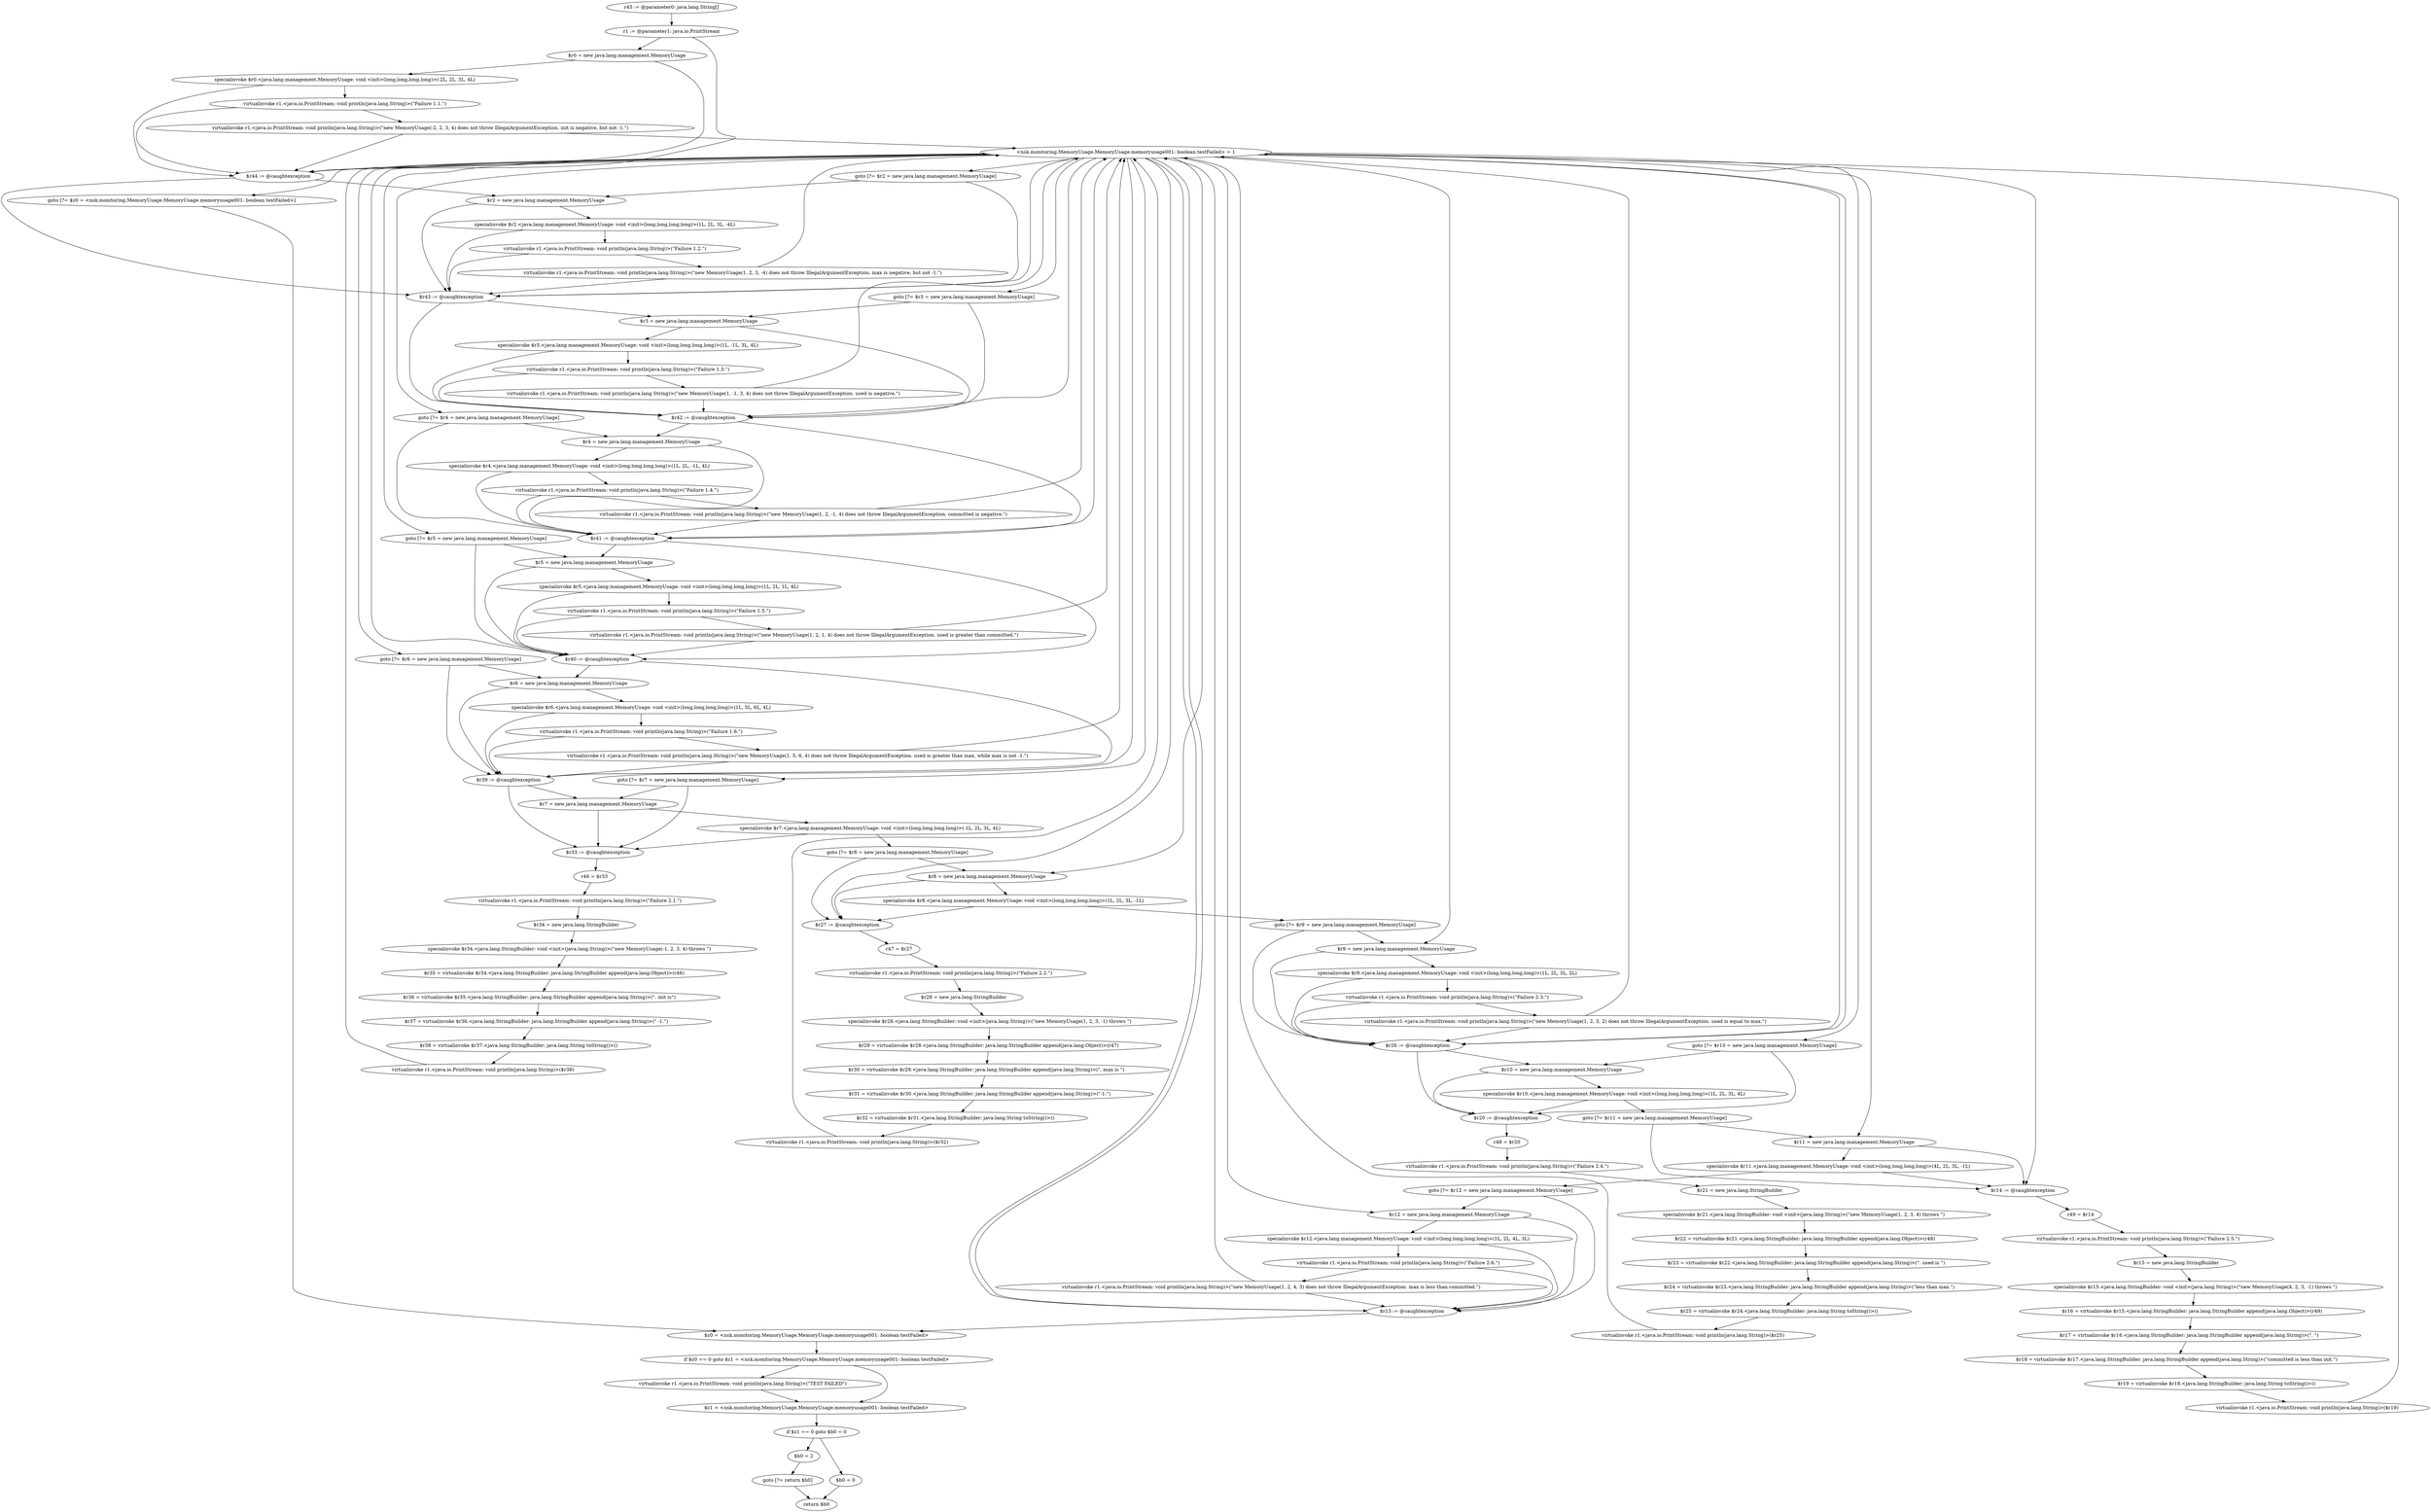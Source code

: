 digraph "unitGraph" {
    "r45 := @parameter0: java.lang.String[]"
    "r1 := @parameter1: java.io.PrintStream"
    "$r0 = new java.lang.management.MemoryUsage"
    "specialinvoke $r0.<java.lang.management.MemoryUsage: void <init>(long,long,long,long)>(-2L, 2L, 3L, 4L)"
    "virtualinvoke r1.<java.io.PrintStream: void println(java.lang.String)>(\"Failure 1.1.\")"
    "virtualinvoke r1.<java.io.PrintStream: void println(java.lang.String)>(\"new MemoryUsage(-2, 2, 3, 4) does not throw IllegalArgumentException. init is negative, but not -1.\")"
    "<nsk.monitoring.MemoryUsage.MemoryUsage.memoryusage001: boolean testFailed> = 1"
    "goto [?= $r2 = new java.lang.management.MemoryUsage]"
    "$r44 := @caughtexception"
    "$r2 = new java.lang.management.MemoryUsage"
    "specialinvoke $r2.<java.lang.management.MemoryUsage: void <init>(long,long,long,long)>(1L, 2L, 3L, -4L)"
    "virtualinvoke r1.<java.io.PrintStream: void println(java.lang.String)>(\"Failure 1.2.\")"
    "virtualinvoke r1.<java.io.PrintStream: void println(java.lang.String)>(\"new MemoryUsage(1, 2, 3, -4) does not throw IllegalArgumentException. max is negative, but not -1.\")"
    "goto [?= $r3 = new java.lang.management.MemoryUsage]"
    "$r43 := @caughtexception"
    "$r3 = new java.lang.management.MemoryUsage"
    "specialinvoke $r3.<java.lang.management.MemoryUsage: void <init>(long,long,long,long)>(1L, -1L, 3L, 4L)"
    "virtualinvoke r1.<java.io.PrintStream: void println(java.lang.String)>(\"Failure 1.3.\")"
    "virtualinvoke r1.<java.io.PrintStream: void println(java.lang.String)>(\"new MemoryUsage(1, -1, 3, 4) does not throw IllegalArgumentException. used is negative.\")"
    "goto [?= $r4 = new java.lang.management.MemoryUsage]"
    "$r42 := @caughtexception"
    "$r4 = new java.lang.management.MemoryUsage"
    "specialinvoke $r4.<java.lang.management.MemoryUsage: void <init>(long,long,long,long)>(1L, 2L, -1L, 4L)"
    "virtualinvoke r1.<java.io.PrintStream: void println(java.lang.String)>(\"Failure 1.4.\")"
    "virtualinvoke r1.<java.io.PrintStream: void println(java.lang.String)>(\"new MemoryUsage(1, 2, -1, 4) does not throw IllegalArgumentException. committed is negative.\")"
    "goto [?= $r5 = new java.lang.management.MemoryUsage]"
    "$r41 := @caughtexception"
    "$r5 = new java.lang.management.MemoryUsage"
    "specialinvoke $r5.<java.lang.management.MemoryUsage: void <init>(long,long,long,long)>(1L, 2L, 1L, 4L)"
    "virtualinvoke r1.<java.io.PrintStream: void println(java.lang.String)>(\"Failure 1.5.\")"
    "virtualinvoke r1.<java.io.PrintStream: void println(java.lang.String)>(\"new MemoryUsage(1, 2, 1, 4) does not throw IllegalArgumentException. used is greater than committed.\")"
    "goto [?= $r6 = new java.lang.management.MemoryUsage]"
    "$r40 := @caughtexception"
    "$r6 = new java.lang.management.MemoryUsage"
    "specialinvoke $r6.<java.lang.management.MemoryUsage: void <init>(long,long,long,long)>(1L, 5L, 6L, 4L)"
    "virtualinvoke r1.<java.io.PrintStream: void println(java.lang.String)>(\"Failure 1.6.\")"
    "virtualinvoke r1.<java.io.PrintStream: void println(java.lang.String)>(\"new MemoryUsage(1, 5, 6, 4) does not throw IllegalArgumentException. used is greater than max, while max is not -1.\")"
    "goto [?= $r7 = new java.lang.management.MemoryUsage]"
    "$r39 := @caughtexception"
    "$r7 = new java.lang.management.MemoryUsage"
    "specialinvoke $r7.<java.lang.management.MemoryUsage: void <init>(long,long,long,long)>(-1L, 2L, 3L, 4L)"
    "goto [?= $r8 = new java.lang.management.MemoryUsage]"
    "$r33 := @caughtexception"
    "r46 = $r33"
    "virtualinvoke r1.<java.io.PrintStream: void println(java.lang.String)>(\"Failure 2.1.\")"
    "$r34 = new java.lang.StringBuilder"
    "specialinvoke $r34.<java.lang.StringBuilder: void <init>(java.lang.String)>(\"new MemoryUsage(-1, 2, 3, 4) throws \")"
    "$r35 = virtualinvoke $r34.<java.lang.StringBuilder: java.lang.StringBuilder append(java.lang.Object)>(r46)"
    "$r36 = virtualinvoke $r35.<java.lang.StringBuilder: java.lang.StringBuilder append(java.lang.String)>(\". init is\")"
    "$r37 = virtualinvoke $r36.<java.lang.StringBuilder: java.lang.StringBuilder append(java.lang.String)>(\" -1.\")"
    "$r38 = virtualinvoke $r37.<java.lang.StringBuilder: java.lang.String toString()>()"
    "virtualinvoke r1.<java.io.PrintStream: void println(java.lang.String)>($r38)"
    "$r8 = new java.lang.management.MemoryUsage"
    "specialinvoke $r8.<java.lang.management.MemoryUsage: void <init>(long,long,long,long)>(1L, 2L, 3L, -1L)"
    "goto [?= $r9 = new java.lang.management.MemoryUsage]"
    "$r27 := @caughtexception"
    "r47 = $r27"
    "virtualinvoke r1.<java.io.PrintStream: void println(java.lang.String)>(\"Failure 2.2.\")"
    "$r28 = new java.lang.StringBuilder"
    "specialinvoke $r28.<java.lang.StringBuilder: void <init>(java.lang.String)>(\"new MemoryUsage(1, 2, 3, -1) throws \")"
    "$r29 = virtualinvoke $r28.<java.lang.StringBuilder: java.lang.StringBuilder append(java.lang.Object)>(r47)"
    "$r30 = virtualinvoke $r29.<java.lang.StringBuilder: java.lang.StringBuilder append(java.lang.String)>(\". max is \")"
    "$r31 = virtualinvoke $r30.<java.lang.StringBuilder: java.lang.StringBuilder append(java.lang.String)>(\"-1.\")"
    "$r32 = virtualinvoke $r31.<java.lang.StringBuilder: java.lang.String toString()>()"
    "virtualinvoke r1.<java.io.PrintStream: void println(java.lang.String)>($r32)"
    "$r9 = new java.lang.management.MemoryUsage"
    "specialinvoke $r9.<java.lang.management.MemoryUsage: void <init>(long,long,long,long)>(1L, 2L, 3L, 2L)"
    "virtualinvoke r1.<java.io.PrintStream: void println(java.lang.String)>(\"Failure 2.3.\")"
    "virtualinvoke r1.<java.io.PrintStream: void println(java.lang.String)>(\"new MemoryUsage(1, 2, 3, 2) does not throw IllegalArgumentException. used is equal to max.\")"
    "goto [?= $r10 = new java.lang.management.MemoryUsage]"
    "$r26 := @caughtexception"
    "$r10 = new java.lang.management.MemoryUsage"
    "specialinvoke $r10.<java.lang.management.MemoryUsage: void <init>(long,long,long,long)>(1L, 2L, 3L, 4L)"
    "goto [?= $r11 = new java.lang.management.MemoryUsage]"
    "$r20 := @caughtexception"
    "r48 = $r20"
    "virtualinvoke r1.<java.io.PrintStream: void println(java.lang.String)>(\"Failure 2.4.\")"
    "$r21 = new java.lang.StringBuilder"
    "specialinvoke $r21.<java.lang.StringBuilder: void <init>(java.lang.String)>(\"new MemoryUsage(1, 2, 3, 4) throws \")"
    "$r22 = virtualinvoke $r21.<java.lang.StringBuilder: java.lang.StringBuilder append(java.lang.Object)>(r48)"
    "$r23 = virtualinvoke $r22.<java.lang.StringBuilder: java.lang.StringBuilder append(java.lang.String)>(\". used is \")"
    "$r24 = virtualinvoke $r23.<java.lang.StringBuilder: java.lang.StringBuilder append(java.lang.String)>(\"less than max.\")"
    "$r25 = virtualinvoke $r24.<java.lang.StringBuilder: java.lang.String toString()>()"
    "virtualinvoke r1.<java.io.PrintStream: void println(java.lang.String)>($r25)"
    "$r11 = new java.lang.management.MemoryUsage"
    "specialinvoke $r11.<java.lang.management.MemoryUsage: void <init>(long,long,long,long)>(4L, 2L, 3L, -1L)"
    "goto [?= $r12 = new java.lang.management.MemoryUsage]"
    "$r14 := @caughtexception"
    "r49 = $r14"
    "virtualinvoke r1.<java.io.PrintStream: void println(java.lang.String)>(\"Failure 2.5.\")"
    "$r15 = new java.lang.StringBuilder"
    "specialinvoke $r15.<java.lang.StringBuilder: void <init>(java.lang.String)>(\"new MemoryUsage(4, 2, 3, -1) throws \")"
    "$r16 = virtualinvoke $r15.<java.lang.StringBuilder: java.lang.StringBuilder append(java.lang.Object)>(r49)"
    "$r17 = virtualinvoke $r16.<java.lang.StringBuilder: java.lang.StringBuilder append(java.lang.String)>(\". \")"
    "$r18 = virtualinvoke $r17.<java.lang.StringBuilder: java.lang.StringBuilder append(java.lang.String)>(\"committed is less than init.\")"
    "$r19 = virtualinvoke $r18.<java.lang.StringBuilder: java.lang.String toString()>()"
    "virtualinvoke r1.<java.io.PrintStream: void println(java.lang.String)>($r19)"
    "$r12 = new java.lang.management.MemoryUsage"
    "specialinvoke $r12.<java.lang.management.MemoryUsage: void <init>(long,long,long,long)>(1L, 2L, 4L, 3L)"
    "virtualinvoke r1.<java.io.PrintStream: void println(java.lang.String)>(\"Failure 2.6.\")"
    "virtualinvoke r1.<java.io.PrintStream: void println(java.lang.String)>(\"new MemoryUsage(1, 2, 4, 3) does not throw IllegalArgumentException. max is less than committed.\")"
    "goto [?= $z0 = <nsk.monitoring.MemoryUsage.MemoryUsage.memoryusage001: boolean testFailed>]"
    "$r13 := @caughtexception"
    "$z0 = <nsk.monitoring.MemoryUsage.MemoryUsage.memoryusage001: boolean testFailed>"
    "if $z0 == 0 goto $z1 = <nsk.monitoring.MemoryUsage.MemoryUsage.memoryusage001: boolean testFailed>"
    "virtualinvoke r1.<java.io.PrintStream: void println(java.lang.String)>(\"TEST FAILED\")"
    "$z1 = <nsk.monitoring.MemoryUsage.MemoryUsage.memoryusage001: boolean testFailed>"
    "if $z1 == 0 goto $b0 = 0"
    "$b0 = 2"
    "goto [?= return $b0]"
    "$b0 = 0"
    "return $b0"
    "r45 := @parameter0: java.lang.String[]"->"r1 := @parameter1: java.io.PrintStream";
    "r1 := @parameter1: java.io.PrintStream"->"$r0 = new java.lang.management.MemoryUsage";
    "r1 := @parameter1: java.io.PrintStream"->"$r44 := @caughtexception";
    "$r0 = new java.lang.management.MemoryUsage"->"specialinvoke $r0.<java.lang.management.MemoryUsage: void <init>(long,long,long,long)>(-2L, 2L, 3L, 4L)";
    "$r0 = new java.lang.management.MemoryUsage"->"$r44 := @caughtexception";
    "specialinvoke $r0.<java.lang.management.MemoryUsage: void <init>(long,long,long,long)>(-2L, 2L, 3L, 4L)"->"virtualinvoke r1.<java.io.PrintStream: void println(java.lang.String)>(\"Failure 1.1.\")";
    "specialinvoke $r0.<java.lang.management.MemoryUsage: void <init>(long,long,long,long)>(-2L, 2L, 3L, 4L)"->"$r44 := @caughtexception";
    "virtualinvoke r1.<java.io.PrintStream: void println(java.lang.String)>(\"Failure 1.1.\")"->"virtualinvoke r1.<java.io.PrintStream: void println(java.lang.String)>(\"new MemoryUsage(-2, 2, 3, 4) does not throw IllegalArgumentException. init is negative, but not -1.\")";
    "virtualinvoke r1.<java.io.PrintStream: void println(java.lang.String)>(\"Failure 1.1.\")"->"$r44 := @caughtexception";
    "virtualinvoke r1.<java.io.PrintStream: void println(java.lang.String)>(\"new MemoryUsage(-2, 2, 3, 4) does not throw IllegalArgumentException. init is negative, but not -1.\")"->"<nsk.monitoring.MemoryUsage.MemoryUsage.memoryusage001: boolean testFailed> = 1";
    "virtualinvoke r1.<java.io.PrintStream: void println(java.lang.String)>(\"new MemoryUsage(-2, 2, 3, 4) does not throw IllegalArgumentException. init is negative, but not -1.\")"->"$r44 := @caughtexception";
    "<nsk.monitoring.MemoryUsage.MemoryUsage.memoryusage001: boolean testFailed> = 1"->"goto [?= $r2 = new java.lang.management.MemoryUsage]";
    "<nsk.monitoring.MemoryUsage.MemoryUsage.memoryusage001: boolean testFailed> = 1"->"$r44 := @caughtexception";
    "goto [?= $r2 = new java.lang.management.MemoryUsage]"->"$r2 = new java.lang.management.MemoryUsage";
    "goto [?= $r2 = new java.lang.management.MemoryUsage]"->"$r43 := @caughtexception";
    "$r44 := @caughtexception"->"$r2 = new java.lang.management.MemoryUsage";
    "$r44 := @caughtexception"->"$r43 := @caughtexception";
    "$r2 = new java.lang.management.MemoryUsage"->"specialinvoke $r2.<java.lang.management.MemoryUsage: void <init>(long,long,long,long)>(1L, 2L, 3L, -4L)";
    "$r2 = new java.lang.management.MemoryUsage"->"$r43 := @caughtexception";
    "specialinvoke $r2.<java.lang.management.MemoryUsage: void <init>(long,long,long,long)>(1L, 2L, 3L, -4L)"->"virtualinvoke r1.<java.io.PrintStream: void println(java.lang.String)>(\"Failure 1.2.\")";
    "specialinvoke $r2.<java.lang.management.MemoryUsage: void <init>(long,long,long,long)>(1L, 2L, 3L, -4L)"->"$r43 := @caughtexception";
    "virtualinvoke r1.<java.io.PrintStream: void println(java.lang.String)>(\"Failure 1.2.\")"->"virtualinvoke r1.<java.io.PrintStream: void println(java.lang.String)>(\"new MemoryUsage(1, 2, 3, -4) does not throw IllegalArgumentException. max is negative, but not -1.\")";
    "virtualinvoke r1.<java.io.PrintStream: void println(java.lang.String)>(\"Failure 1.2.\")"->"$r43 := @caughtexception";
    "virtualinvoke r1.<java.io.PrintStream: void println(java.lang.String)>(\"new MemoryUsage(1, 2, 3, -4) does not throw IllegalArgumentException. max is negative, but not -1.\")"->"<nsk.monitoring.MemoryUsage.MemoryUsage.memoryusage001: boolean testFailed> = 1";
    "virtualinvoke r1.<java.io.PrintStream: void println(java.lang.String)>(\"new MemoryUsage(1, 2, 3, -4) does not throw IllegalArgumentException. max is negative, but not -1.\")"->"$r43 := @caughtexception";
    "<nsk.monitoring.MemoryUsage.MemoryUsage.memoryusage001: boolean testFailed> = 1"->"goto [?= $r3 = new java.lang.management.MemoryUsage]";
    "<nsk.monitoring.MemoryUsage.MemoryUsage.memoryusage001: boolean testFailed> = 1"->"$r43 := @caughtexception";
    "goto [?= $r3 = new java.lang.management.MemoryUsage]"->"$r3 = new java.lang.management.MemoryUsage";
    "goto [?= $r3 = new java.lang.management.MemoryUsage]"->"$r42 := @caughtexception";
    "$r43 := @caughtexception"->"$r3 = new java.lang.management.MemoryUsage";
    "$r43 := @caughtexception"->"$r42 := @caughtexception";
    "$r3 = new java.lang.management.MemoryUsage"->"specialinvoke $r3.<java.lang.management.MemoryUsage: void <init>(long,long,long,long)>(1L, -1L, 3L, 4L)";
    "$r3 = new java.lang.management.MemoryUsage"->"$r42 := @caughtexception";
    "specialinvoke $r3.<java.lang.management.MemoryUsage: void <init>(long,long,long,long)>(1L, -1L, 3L, 4L)"->"virtualinvoke r1.<java.io.PrintStream: void println(java.lang.String)>(\"Failure 1.3.\")";
    "specialinvoke $r3.<java.lang.management.MemoryUsage: void <init>(long,long,long,long)>(1L, -1L, 3L, 4L)"->"$r42 := @caughtexception";
    "virtualinvoke r1.<java.io.PrintStream: void println(java.lang.String)>(\"Failure 1.3.\")"->"virtualinvoke r1.<java.io.PrintStream: void println(java.lang.String)>(\"new MemoryUsage(1, -1, 3, 4) does not throw IllegalArgumentException. used is negative.\")";
    "virtualinvoke r1.<java.io.PrintStream: void println(java.lang.String)>(\"Failure 1.3.\")"->"$r42 := @caughtexception";
    "virtualinvoke r1.<java.io.PrintStream: void println(java.lang.String)>(\"new MemoryUsage(1, -1, 3, 4) does not throw IllegalArgumentException. used is negative.\")"->"<nsk.monitoring.MemoryUsage.MemoryUsage.memoryusage001: boolean testFailed> = 1";
    "virtualinvoke r1.<java.io.PrintStream: void println(java.lang.String)>(\"new MemoryUsage(1, -1, 3, 4) does not throw IllegalArgumentException. used is negative.\")"->"$r42 := @caughtexception";
    "<nsk.monitoring.MemoryUsage.MemoryUsage.memoryusage001: boolean testFailed> = 1"->"goto [?= $r4 = new java.lang.management.MemoryUsage]";
    "<nsk.monitoring.MemoryUsage.MemoryUsage.memoryusage001: boolean testFailed> = 1"->"$r42 := @caughtexception";
    "goto [?= $r4 = new java.lang.management.MemoryUsage]"->"$r4 = new java.lang.management.MemoryUsage";
    "goto [?= $r4 = new java.lang.management.MemoryUsage]"->"$r41 := @caughtexception";
    "$r42 := @caughtexception"->"$r4 = new java.lang.management.MemoryUsage";
    "$r42 := @caughtexception"->"$r41 := @caughtexception";
    "$r4 = new java.lang.management.MemoryUsage"->"specialinvoke $r4.<java.lang.management.MemoryUsage: void <init>(long,long,long,long)>(1L, 2L, -1L, 4L)";
    "$r4 = new java.lang.management.MemoryUsage"->"$r41 := @caughtexception";
    "specialinvoke $r4.<java.lang.management.MemoryUsage: void <init>(long,long,long,long)>(1L, 2L, -1L, 4L)"->"virtualinvoke r1.<java.io.PrintStream: void println(java.lang.String)>(\"Failure 1.4.\")";
    "specialinvoke $r4.<java.lang.management.MemoryUsage: void <init>(long,long,long,long)>(1L, 2L, -1L, 4L)"->"$r41 := @caughtexception";
    "virtualinvoke r1.<java.io.PrintStream: void println(java.lang.String)>(\"Failure 1.4.\")"->"virtualinvoke r1.<java.io.PrintStream: void println(java.lang.String)>(\"new MemoryUsage(1, 2, -1, 4) does not throw IllegalArgumentException. committed is negative.\")";
    "virtualinvoke r1.<java.io.PrintStream: void println(java.lang.String)>(\"Failure 1.4.\")"->"$r41 := @caughtexception";
    "virtualinvoke r1.<java.io.PrintStream: void println(java.lang.String)>(\"new MemoryUsage(1, 2, -1, 4) does not throw IllegalArgumentException. committed is negative.\")"->"<nsk.monitoring.MemoryUsage.MemoryUsage.memoryusage001: boolean testFailed> = 1";
    "virtualinvoke r1.<java.io.PrintStream: void println(java.lang.String)>(\"new MemoryUsage(1, 2, -1, 4) does not throw IllegalArgumentException. committed is negative.\")"->"$r41 := @caughtexception";
    "<nsk.monitoring.MemoryUsage.MemoryUsage.memoryusage001: boolean testFailed> = 1"->"goto [?= $r5 = new java.lang.management.MemoryUsage]";
    "<nsk.monitoring.MemoryUsage.MemoryUsage.memoryusage001: boolean testFailed> = 1"->"$r41 := @caughtexception";
    "goto [?= $r5 = new java.lang.management.MemoryUsage]"->"$r5 = new java.lang.management.MemoryUsage";
    "goto [?= $r5 = new java.lang.management.MemoryUsage]"->"$r40 := @caughtexception";
    "$r41 := @caughtexception"->"$r5 = new java.lang.management.MemoryUsage";
    "$r41 := @caughtexception"->"$r40 := @caughtexception";
    "$r5 = new java.lang.management.MemoryUsage"->"specialinvoke $r5.<java.lang.management.MemoryUsage: void <init>(long,long,long,long)>(1L, 2L, 1L, 4L)";
    "$r5 = new java.lang.management.MemoryUsage"->"$r40 := @caughtexception";
    "specialinvoke $r5.<java.lang.management.MemoryUsage: void <init>(long,long,long,long)>(1L, 2L, 1L, 4L)"->"virtualinvoke r1.<java.io.PrintStream: void println(java.lang.String)>(\"Failure 1.5.\")";
    "specialinvoke $r5.<java.lang.management.MemoryUsage: void <init>(long,long,long,long)>(1L, 2L, 1L, 4L)"->"$r40 := @caughtexception";
    "virtualinvoke r1.<java.io.PrintStream: void println(java.lang.String)>(\"Failure 1.5.\")"->"virtualinvoke r1.<java.io.PrintStream: void println(java.lang.String)>(\"new MemoryUsage(1, 2, 1, 4) does not throw IllegalArgumentException. used is greater than committed.\")";
    "virtualinvoke r1.<java.io.PrintStream: void println(java.lang.String)>(\"Failure 1.5.\")"->"$r40 := @caughtexception";
    "virtualinvoke r1.<java.io.PrintStream: void println(java.lang.String)>(\"new MemoryUsage(1, 2, 1, 4) does not throw IllegalArgumentException. used is greater than committed.\")"->"<nsk.monitoring.MemoryUsage.MemoryUsage.memoryusage001: boolean testFailed> = 1";
    "virtualinvoke r1.<java.io.PrintStream: void println(java.lang.String)>(\"new MemoryUsage(1, 2, 1, 4) does not throw IllegalArgumentException. used is greater than committed.\")"->"$r40 := @caughtexception";
    "<nsk.monitoring.MemoryUsage.MemoryUsage.memoryusage001: boolean testFailed> = 1"->"goto [?= $r6 = new java.lang.management.MemoryUsage]";
    "<nsk.monitoring.MemoryUsage.MemoryUsage.memoryusage001: boolean testFailed> = 1"->"$r40 := @caughtexception";
    "goto [?= $r6 = new java.lang.management.MemoryUsage]"->"$r6 = new java.lang.management.MemoryUsage";
    "goto [?= $r6 = new java.lang.management.MemoryUsage]"->"$r39 := @caughtexception";
    "$r40 := @caughtexception"->"$r6 = new java.lang.management.MemoryUsage";
    "$r40 := @caughtexception"->"$r39 := @caughtexception";
    "$r6 = new java.lang.management.MemoryUsage"->"specialinvoke $r6.<java.lang.management.MemoryUsage: void <init>(long,long,long,long)>(1L, 5L, 6L, 4L)";
    "$r6 = new java.lang.management.MemoryUsage"->"$r39 := @caughtexception";
    "specialinvoke $r6.<java.lang.management.MemoryUsage: void <init>(long,long,long,long)>(1L, 5L, 6L, 4L)"->"virtualinvoke r1.<java.io.PrintStream: void println(java.lang.String)>(\"Failure 1.6.\")";
    "specialinvoke $r6.<java.lang.management.MemoryUsage: void <init>(long,long,long,long)>(1L, 5L, 6L, 4L)"->"$r39 := @caughtexception";
    "virtualinvoke r1.<java.io.PrintStream: void println(java.lang.String)>(\"Failure 1.6.\")"->"virtualinvoke r1.<java.io.PrintStream: void println(java.lang.String)>(\"new MemoryUsage(1, 5, 6, 4) does not throw IllegalArgumentException. used is greater than max, while max is not -1.\")";
    "virtualinvoke r1.<java.io.PrintStream: void println(java.lang.String)>(\"Failure 1.6.\")"->"$r39 := @caughtexception";
    "virtualinvoke r1.<java.io.PrintStream: void println(java.lang.String)>(\"new MemoryUsage(1, 5, 6, 4) does not throw IllegalArgumentException. used is greater than max, while max is not -1.\")"->"<nsk.monitoring.MemoryUsage.MemoryUsage.memoryusage001: boolean testFailed> = 1";
    "virtualinvoke r1.<java.io.PrintStream: void println(java.lang.String)>(\"new MemoryUsage(1, 5, 6, 4) does not throw IllegalArgumentException. used is greater than max, while max is not -1.\")"->"$r39 := @caughtexception";
    "<nsk.monitoring.MemoryUsage.MemoryUsage.memoryusage001: boolean testFailed> = 1"->"goto [?= $r7 = new java.lang.management.MemoryUsage]";
    "<nsk.monitoring.MemoryUsage.MemoryUsage.memoryusage001: boolean testFailed> = 1"->"$r39 := @caughtexception";
    "goto [?= $r7 = new java.lang.management.MemoryUsage]"->"$r7 = new java.lang.management.MemoryUsage";
    "goto [?= $r7 = new java.lang.management.MemoryUsage]"->"$r33 := @caughtexception";
    "$r39 := @caughtexception"->"$r7 = new java.lang.management.MemoryUsage";
    "$r39 := @caughtexception"->"$r33 := @caughtexception";
    "$r7 = new java.lang.management.MemoryUsage"->"specialinvoke $r7.<java.lang.management.MemoryUsage: void <init>(long,long,long,long)>(-1L, 2L, 3L, 4L)";
    "$r7 = new java.lang.management.MemoryUsage"->"$r33 := @caughtexception";
    "specialinvoke $r7.<java.lang.management.MemoryUsage: void <init>(long,long,long,long)>(-1L, 2L, 3L, 4L)"->"goto [?= $r8 = new java.lang.management.MemoryUsage]";
    "specialinvoke $r7.<java.lang.management.MemoryUsage: void <init>(long,long,long,long)>(-1L, 2L, 3L, 4L)"->"$r33 := @caughtexception";
    "goto [?= $r8 = new java.lang.management.MemoryUsage]"->"$r8 = new java.lang.management.MemoryUsage";
    "goto [?= $r8 = new java.lang.management.MemoryUsage]"->"$r27 := @caughtexception";
    "$r33 := @caughtexception"->"r46 = $r33";
    "r46 = $r33"->"virtualinvoke r1.<java.io.PrintStream: void println(java.lang.String)>(\"Failure 2.1.\")";
    "virtualinvoke r1.<java.io.PrintStream: void println(java.lang.String)>(\"Failure 2.1.\")"->"$r34 = new java.lang.StringBuilder";
    "$r34 = new java.lang.StringBuilder"->"specialinvoke $r34.<java.lang.StringBuilder: void <init>(java.lang.String)>(\"new MemoryUsage(-1, 2, 3, 4) throws \")";
    "specialinvoke $r34.<java.lang.StringBuilder: void <init>(java.lang.String)>(\"new MemoryUsage(-1, 2, 3, 4) throws \")"->"$r35 = virtualinvoke $r34.<java.lang.StringBuilder: java.lang.StringBuilder append(java.lang.Object)>(r46)";
    "$r35 = virtualinvoke $r34.<java.lang.StringBuilder: java.lang.StringBuilder append(java.lang.Object)>(r46)"->"$r36 = virtualinvoke $r35.<java.lang.StringBuilder: java.lang.StringBuilder append(java.lang.String)>(\". init is\")";
    "$r36 = virtualinvoke $r35.<java.lang.StringBuilder: java.lang.StringBuilder append(java.lang.String)>(\". init is\")"->"$r37 = virtualinvoke $r36.<java.lang.StringBuilder: java.lang.StringBuilder append(java.lang.String)>(\" -1.\")";
    "$r37 = virtualinvoke $r36.<java.lang.StringBuilder: java.lang.StringBuilder append(java.lang.String)>(\" -1.\")"->"$r38 = virtualinvoke $r37.<java.lang.StringBuilder: java.lang.String toString()>()";
    "$r38 = virtualinvoke $r37.<java.lang.StringBuilder: java.lang.String toString()>()"->"virtualinvoke r1.<java.io.PrintStream: void println(java.lang.String)>($r38)";
    "virtualinvoke r1.<java.io.PrintStream: void println(java.lang.String)>($r38)"->"<nsk.monitoring.MemoryUsage.MemoryUsage.memoryusage001: boolean testFailed> = 1";
    "<nsk.monitoring.MemoryUsage.MemoryUsage.memoryusage001: boolean testFailed> = 1"->"$r8 = new java.lang.management.MemoryUsage";
    "<nsk.monitoring.MemoryUsage.MemoryUsage.memoryusage001: boolean testFailed> = 1"->"$r27 := @caughtexception";
    "$r8 = new java.lang.management.MemoryUsage"->"specialinvoke $r8.<java.lang.management.MemoryUsage: void <init>(long,long,long,long)>(1L, 2L, 3L, -1L)";
    "$r8 = new java.lang.management.MemoryUsage"->"$r27 := @caughtexception";
    "specialinvoke $r8.<java.lang.management.MemoryUsage: void <init>(long,long,long,long)>(1L, 2L, 3L, -1L)"->"goto [?= $r9 = new java.lang.management.MemoryUsage]";
    "specialinvoke $r8.<java.lang.management.MemoryUsage: void <init>(long,long,long,long)>(1L, 2L, 3L, -1L)"->"$r27 := @caughtexception";
    "goto [?= $r9 = new java.lang.management.MemoryUsage]"->"$r9 = new java.lang.management.MemoryUsage";
    "goto [?= $r9 = new java.lang.management.MemoryUsage]"->"$r26 := @caughtexception";
    "$r27 := @caughtexception"->"r47 = $r27";
    "r47 = $r27"->"virtualinvoke r1.<java.io.PrintStream: void println(java.lang.String)>(\"Failure 2.2.\")";
    "virtualinvoke r1.<java.io.PrintStream: void println(java.lang.String)>(\"Failure 2.2.\")"->"$r28 = new java.lang.StringBuilder";
    "$r28 = new java.lang.StringBuilder"->"specialinvoke $r28.<java.lang.StringBuilder: void <init>(java.lang.String)>(\"new MemoryUsage(1, 2, 3, -1) throws \")";
    "specialinvoke $r28.<java.lang.StringBuilder: void <init>(java.lang.String)>(\"new MemoryUsage(1, 2, 3, -1) throws \")"->"$r29 = virtualinvoke $r28.<java.lang.StringBuilder: java.lang.StringBuilder append(java.lang.Object)>(r47)";
    "$r29 = virtualinvoke $r28.<java.lang.StringBuilder: java.lang.StringBuilder append(java.lang.Object)>(r47)"->"$r30 = virtualinvoke $r29.<java.lang.StringBuilder: java.lang.StringBuilder append(java.lang.String)>(\". max is \")";
    "$r30 = virtualinvoke $r29.<java.lang.StringBuilder: java.lang.StringBuilder append(java.lang.String)>(\". max is \")"->"$r31 = virtualinvoke $r30.<java.lang.StringBuilder: java.lang.StringBuilder append(java.lang.String)>(\"-1.\")";
    "$r31 = virtualinvoke $r30.<java.lang.StringBuilder: java.lang.StringBuilder append(java.lang.String)>(\"-1.\")"->"$r32 = virtualinvoke $r31.<java.lang.StringBuilder: java.lang.String toString()>()";
    "$r32 = virtualinvoke $r31.<java.lang.StringBuilder: java.lang.String toString()>()"->"virtualinvoke r1.<java.io.PrintStream: void println(java.lang.String)>($r32)";
    "virtualinvoke r1.<java.io.PrintStream: void println(java.lang.String)>($r32)"->"<nsk.monitoring.MemoryUsage.MemoryUsage.memoryusage001: boolean testFailed> = 1";
    "<nsk.monitoring.MemoryUsage.MemoryUsage.memoryusage001: boolean testFailed> = 1"->"$r9 = new java.lang.management.MemoryUsage";
    "<nsk.monitoring.MemoryUsage.MemoryUsage.memoryusage001: boolean testFailed> = 1"->"$r26 := @caughtexception";
    "$r9 = new java.lang.management.MemoryUsage"->"specialinvoke $r9.<java.lang.management.MemoryUsage: void <init>(long,long,long,long)>(1L, 2L, 3L, 2L)";
    "$r9 = new java.lang.management.MemoryUsage"->"$r26 := @caughtexception";
    "specialinvoke $r9.<java.lang.management.MemoryUsage: void <init>(long,long,long,long)>(1L, 2L, 3L, 2L)"->"virtualinvoke r1.<java.io.PrintStream: void println(java.lang.String)>(\"Failure 2.3.\")";
    "specialinvoke $r9.<java.lang.management.MemoryUsage: void <init>(long,long,long,long)>(1L, 2L, 3L, 2L)"->"$r26 := @caughtexception";
    "virtualinvoke r1.<java.io.PrintStream: void println(java.lang.String)>(\"Failure 2.3.\")"->"virtualinvoke r1.<java.io.PrintStream: void println(java.lang.String)>(\"new MemoryUsage(1, 2, 3, 2) does not throw IllegalArgumentException. used is equal to max.\")";
    "virtualinvoke r1.<java.io.PrintStream: void println(java.lang.String)>(\"Failure 2.3.\")"->"$r26 := @caughtexception";
    "virtualinvoke r1.<java.io.PrintStream: void println(java.lang.String)>(\"new MemoryUsage(1, 2, 3, 2) does not throw IllegalArgumentException. used is equal to max.\")"->"<nsk.monitoring.MemoryUsage.MemoryUsage.memoryusage001: boolean testFailed> = 1";
    "virtualinvoke r1.<java.io.PrintStream: void println(java.lang.String)>(\"new MemoryUsage(1, 2, 3, 2) does not throw IllegalArgumentException. used is equal to max.\")"->"$r26 := @caughtexception";
    "<nsk.monitoring.MemoryUsage.MemoryUsage.memoryusage001: boolean testFailed> = 1"->"goto [?= $r10 = new java.lang.management.MemoryUsage]";
    "<nsk.monitoring.MemoryUsage.MemoryUsage.memoryusage001: boolean testFailed> = 1"->"$r26 := @caughtexception";
    "goto [?= $r10 = new java.lang.management.MemoryUsage]"->"$r10 = new java.lang.management.MemoryUsage";
    "goto [?= $r10 = new java.lang.management.MemoryUsage]"->"$r20 := @caughtexception";
    "$r26 := @caughtexception"->"$r10 = new java.lang.management.MemoryUsage";
    "$r26 := @caughtexception"->"$r20 := @caughtexception";
    "$r10 = new java.lang.management.MemoryUsage"->"specialinvoke $r10.<java.lang.management.MemoryUsage: void <init>(long,long,long,long)>(1L, 2L, 3L, 4L)";
    "$r10 = new java.lang.management.MemoryUsage"->"$r20 := @caughtexception";
    "specialinvoke $r10.<java.lang.management.MemoryUsage: void <init>(long,long,long,long)>(1L, 2L, 3L, 4L)"->"goto [?= $r11 = new java.lang.management.MemoryUsage]";
    "specialinvoke $r10.<java.lang.management.MemoryUsage: void <init>(long,long,long,long)>(1L, 2L, 3L, 4L)"->"$r20 := @caughtexception";
    "goto [?= $r11 = new java.lang.management.MemoryUsage]"->"$r11 = new java.lang.management.MemoryUsage";
    "goto [?= $r11 = new java.lang.management.MemoryUsage]"->"$r14 := @caughtexception";
    "$r20 := @caughtexception"->"r48 = $r20";
    "r48 = $r20"->"virtualinvoke r1.<java.io.PrintStream: void println(java.lang.String)>(\"Failure 2.4.\")";
    "virtualinvoke r1.<java.io.PrintStream: void println(java.lang.String)>(\"Failure 2.4.\")"->"$r21 = new java.lang.StringBuilder";
    "$r21 = new java.lang.StringBuilder"->"specialinvoke $r21.<java.lang.StringBuilder: void <init>(java.lang.String)>(\"new MemoryUsage(1, 2, 3, 4) throws \")";
    "specialinvoke $r21.<java.lang.StringBuilder: void <init>(java.lang.String)>(\"new MemoryUsage(1, 2, 3, 4) throws \")"->"$r22 = virtualinvoke $r21.<java.lang.StringBuilder: java.lang.StringBuilder append(java.lang.Object)>(r48)";
    "$r22 = virtualinvoke $r21.<java.lang.StringBuilder: java.lang.StringBuilder append(java.lang.Object)>(r48)"->"$r23 = virtualinvoke $r22.<java.lang.StringBuilder: java.lang.StringBuilder append(java.lang.String)>(\". used is \")";
    "$r23 = virtualinvoke $r22.<java.lang.StringBuilder: java.lang.StringBuilder append(java.lang.String)>(\". used is \")"->"$r24 = virtualinvoke $r23.<java.lang.StringBuilder: java.lang.StringBuilder append(java.lang.String)>(\"less than max.\")";
    "$r24 = virtualinvoke $r23.<java.lang.StringBuilder: java.lang.StringBuilder append(java.lang.String)>(\"less than max.\")"->"$r25 = virtualinvoke $r24.<java.lang.StringBuilder: java.lang.String toString()>()";
    "$r25 = virtualinvoke $r24.<java.lang.StringBuilder: java.lang.String toString()>()"->"virtualinvoke r1.<java.io.PrintStream: void println(java.lang.String)>($r25)";
    "virtualinvoke r1.<java.io.PrintStream: void println(java.lang.String)>($r25)"->"<nsk.monitoring.MemoryUsage.MemoryUsage.memoryusage001: boolean testFailed> = 1";
    "<nsk.monitoring.MemoryUsage.MemoryUsage.memoryusage001: boolean testFailed> = 1"->"$r11 = new java.lang.management.MemoryUsage";
    "<nsk.monitoring.MemoryUsage.MemoryUsage.memoryusage001: boolean testFailed> = 1"->"$r14 := @caughtexception";
    "$r11 = new java.lang.management.MemoryUsage"->"specialinvoke $r11.<java.lang.management.MemoryUsage: void <init>(long,long,long,long)>(4L, 2L, 3L, -1L)";
    "$r11 = new java.lang.management.MemoryUsage"->"$r14 := @caughtexception";
    "specialinvoke $r11.<java.lang.management.MemoryUsage: void <init>(long,long,long,long)>(4L, 2L, 3L, -1L)"->"goto [?= $r12 = new java.lang.management.MemoryUsage]";
    "specialinvoke $r11.<java.lang.management.MemoryUsage: void <init>(long,long,long,long)>(4L, 2L, 3L, -1L)"->"$r14 := @caughtexception";
    "goto [?= $r12 = new java.lang.management.MemoryUsage]"->"$r12 = new java.lang.management.MemoryUsage";
    "goto [?= $r12 = new java.lang.management.MemoryUsage]"->"$r13 := @caughtexception";
    "$r14 := @caughtexception"->"r49 = $r14";
    "r49 = $r14"->"virtualinvoke r1.<java.io.PrintStream: void println(java.lang.String)>(\"Failure 2.5.\")";
    "virtualinvoke r1.<java.io.PrintStream: void println(java.lang.String)>(\"Failure 2.5.\")"->"$r15 = new java.lang.StringBuilder";
    "$r15 = new java.lang.StringBuilder"->"specialinvoke $r15.<java.lang.StringBuilder: void <init>(java.lang.String)>(\"new MemoryUsage(4, 2, 3, -1) throws \")";
    "specialinvoke $r15.<java.lang.StringBuilder: void <init>(java.lang.String)>(\"new MemoryUsage(4, 2, 3, -1) throws \")"->"$r16 = virtualinvoke $r15.<java.lang.StringBuilder: java.lang.StringBuilder append(java.lang.Object)>(r49)";
    "$r16 = virtualinvoke $r15.<java.lang.StringBuilder: java.lang.StringBuilder append(java.lang.Object)>(r49)"->"$r17 = virtualinvoke $r16.<java.lang.StringBuilder: java.lang.StringBuilder append(java.lang.String)>(\". \")";
    "$r17 = virtualinvoke $r16.<java.lang.StringBuilder: java.lang.StringBuilder append(java.lang.String)>(\". \")"->"$r18 = virtualinvoke $r17.<java.lang.StringBuilder: java.lang.StringBuilder append(java.lang.String)>(\"committed is less than init.\")";
    "$r18 = virtualinvoke $r17.<java.lang.StringBuilder: java.lang.StringBuilder append(java.lang.String)>(\"committed is less than init.\")"->"$r19 = virtualinvoke $r18.<java.lang.StringBuilder: java.lang.String toString()>()";
    "$r19 = virtualinvoke $r18.<java.lang.StringBuilder: java.lang.String toString()>()"->"virtualinvoke r1.<java.io.PrintStream: void println(java.lang.String)>($r19)";
    "virtualinvoke r1.<java.io.PrintStream: void println(java.lang.String)>($r19)"->"<nsk.monitoring.MemoryUsage.MemoryUsage.memoryusage001: boolean testFailed> = 1";
    "<nsk.monitoring.MemoryUsage.MemoryUsage.memoryusage001: boolean testFailed> = 1"->"$r12 = new java.lang.management.MemoryUsage";
    "<nsk.monitoring.MemoryUsage.MemoryUsage.memoryusage001: boolean testFailed> = 1"->"$r13 := @caughtexception";
    "$r12 = new java.lang.management.MemoryUsage"->"specialinvoke $r12.<java.lang.management.MemoryUsage: void <init>(long,long,long,long)>(1L, 2L, 4L, 3L)";
    "$r12 = new java.lang.management.MemoryUsage"->"$r13 := @caughtexception";
    "specialinvoke $r12.<java.lang.management.MemoryUsage: void <init>(long,long,long,long)>(1L, 2L, 4L, 3L)"->"virtualinvoke r1.<java.io.PrintStream: void println(java.lang.String)>(\"Failure 2.6.\")";
    "specialinvoke $r12.<java.lang.management.MemoryUsage: void <init>(long,long,long,long)>(1L, 2L, 4L, 3L)"->"$r13 := @caughtexception";
    "virtualinvoke r1.<java.io.PrintStream: void println(java.lang.String)>(\"Failure 2.6.\")"->"virtualinvoke r1.<java.io.PrintStream: void println(java.lang.String)>(\"new MemoryUsage(1, 2, 4, 3) does not throw IllegalArgumentException. max is less than committed.\")";
    "virtualinvoke r1.<java.io.PrintStream: void println(java.lang.String)>(\"Failure 2.6.\")"->"$r13 := @caughtexception";
    "virtualinvoke r1.<java.io.PrintStream: void println(java.lang.String)>(\"new MemoryUsage(1, 2, 4, 3) does not throw IllegalArgumentException. max is less than committed.\")"->"<nsk.monitoring.MemoryUsage.MemoryUsage.memoryusage001: boolean testFailed> = 1";
    "virtualinvoke r1.<java.io.PrintStream: void println(java.lang.String)>(\"new MemoryUsage(1, 2, 4, 3) does not throw IllegalArgumentException. max is less than committed.\")"->"$r13 := @caughtexception";
    "<nsk.monitoring.MemoryUsage.MemoryUsage.memoryusage001: boolean testFailed> = 1"->"goto [?= $z0 = <nsk.monitoring.MemoryUsage.MemoryUsage.memoryusage001: boolean testFailed>]";
    "<nsk.monitoring.MemoryUsage.MemoryUsage.memoryusage001: boolean testFailed> = 1"->"$r13 := @caughtexception";
    "goto [?= $z0 = <nsk.monitoring.MemoryUsage.MemoryUsage.memoryusage001: boolean testFailed>]"->"$z0 = <nsk.monitoring.MemoryUsage.MemoryUsage.memoryusage001: boolean testFailed>";
    "$r13 := @caughtexception"->"$z0 = <nsk.monitoring.MemoryUsage.MemoryUsage.memoryusage001: boolean testFailed>";
    "$z0 = <nsk.monitoring.MemoryUsage.MemoryUsage.memoryusage001: boolean testFailed>"->"if $z0 == 0 goto $z1 = <nsk.monitoring.MemoryUsage.MemoryUsage.memoryusage001: boolean testFailed>";
    "if $z0 == 0 goto $z1 = <nsk.monitoring.MemoryUsage.MemoryUsage.memoryusage001: boolean testFailed>"->"virtualinvoke r1.<java.io.PrintStream: void println(java.lang.String)>(\"TEST FAILED\")";
    "if $z0 == 0 goto $z1 = <nsk.monitoring.MemoryUsage.MemoryUsage.memoryusage001: boolean testFailed>"->"$z1 = <nsk.monitoring.MemoryUsage.MemoryUsage.memoryusage001: boolean testFailed>";
    "virtualinvoke r1.<java.io.PrintStream: void println(java.lang.String)>(\"TEST FAILED\")"->"$z1 = <nsk.monitoring.MemoryUsage.MemoryUsage.memoryusage001: boolean testFailed>";
    "$z1 = <nsk.monitoring.MemoryUsage.MemoryUsage.memoryusage001: boolean testFailed>"->"if $z1 == 0 goto $b0 = 0";
    "if $z1 == 0 goto $b0 = 0"->"$b0 = 2";
    "if $z1 == 0 goto $b0 = 0"->"$b0 = 0";
    "$b0 = 2"->"goto [?= return $b0]";
    "goto [?= return $b0]"->"return $b0";
    "$b0 = 0"->"return $b0";
}
